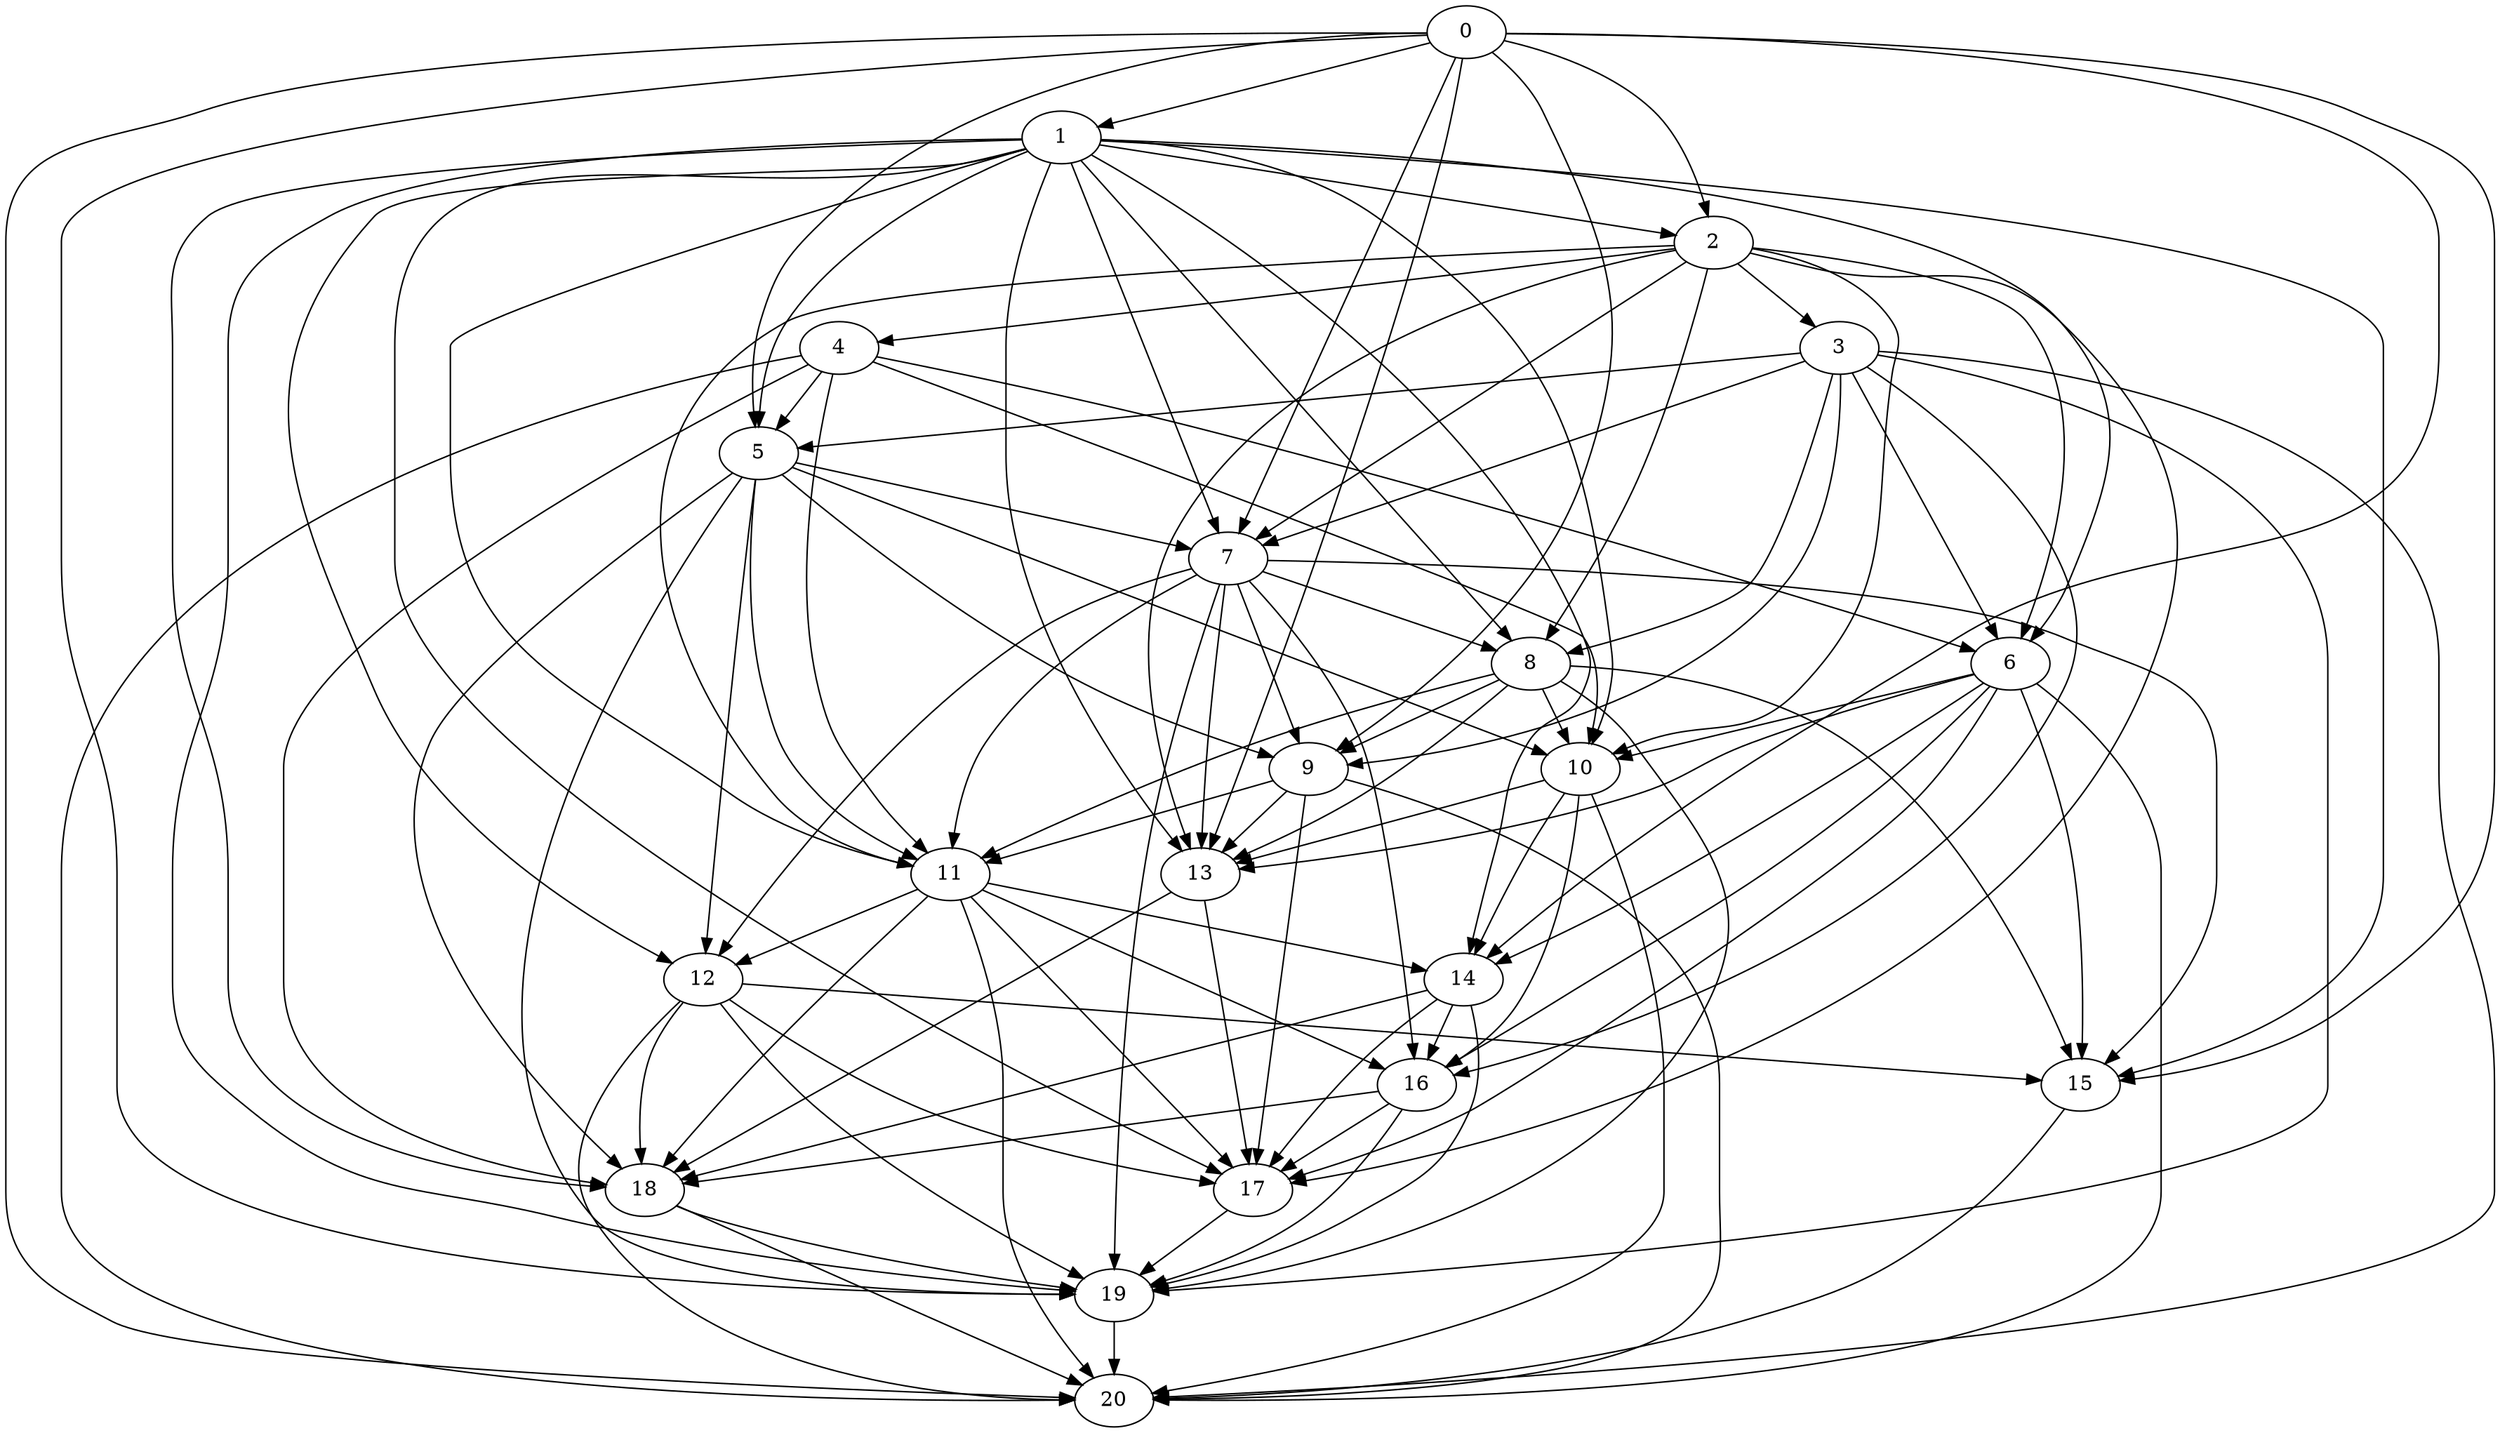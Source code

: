digraph "Random_Nodes_21_Density_5.14_CCR_1.00_WeightType_Random" {
	graph ["Duplicate states"=0,
		GraphType=Random,
		"Max states in OPEN"=0,
		Modes="120000ms; topo-ordered tasks, ; Pruning: task equivalence, fixed order ready list, ; F-value: ; Optimisation: best schedule length (\
SL) optimisation on equal, ",
		NumberOfTasks=21,
		"Pruned using list schedule length"=1,
		"States removed from OPEN"=0,
		TargetSystem="Homogeneous-2",
		"Time to schedule (ms)"=85,
		"Total idle time"=298,
		"Total schedule length"=536,
		"Total sequential time"=693,
		"Total states created"=2
	];
	0	["Finish time"=16,
		Processor=0,
		"Start time"=0,
		Weight=16];
	1	["Finish time"=54,
		Processor=0,
		"Start time"=16,
		Weight=38];
	0 -> 1	[Weight=9];
	2	["Finish time"=108,
		Processor=0,
		"Start time"=54,
		Weight=54];
	0 -> 2	[Weight=8];
	5	["Finish time"=194,
		Processor=0,
		"Start time"=162,
		Weight=32];
	0 -> 5	[Weight=2];
	7	["Finish time"=232,
		Processor=0,
		"Start time"=194,
		Weight=38];
	0 -> 7	[Weight=6];
	9	["Finish time"=302,
		Processor=0,
		"Start time"=275,
		Weight=27];
	0 -> 9	[Weight=10];
	14	["Finish time"=351,
		Processor=0,
		"Start time"=329,
		Weight=22];
	0 -> 14	[Weight=4];
	13	["Finish time"=336,
		Processor=1,
		"Start time"=309,
		Weight=27];
	0 -> 13	[Weight=4];
	15	["Finish time"=455,
		Processor=1,
		"Start time"=406,
		Weight=49];
	0 -> 15	[Weight=7];
	19	["Finish time"=487,
		Processor=0,
		"Start time"=438,
		Weight=49];
	0 -> 19	[Weight=2];
	20	["Finish time"=536,
		Processor=0,
		"Start time"=487,
		Weight=49];
	0 -> 20	[Weight=3];
	1 -> 2	[Weight=3];
	1 -> 5	[Weight=7];
	1 -> 7	[Weight=3];
	8	["Finish time"=275,
		Processor=0,
		"Start time"=232,
		Weight=43];
	1 -> 8	[Weight=3];
	6	["Finish time"=180,
		Processor=1,
		"Start time"=169,
		Weight=11];
	1 -> 6	[Weight=10];
	11	["Finish time"=329,
		Processor=0,
		"Start time"=302,
		Weight=27];
	1 -> 11	[Weight=8];
	10	["Finish time"=294,
		Processor=1,
		"Start time"=283,
		Weight=11];
	1 -> 10	[Weight=9];
	1 -> 14	[Weight=10];
	1 -> 13	[Weight=8];
	12	["Finish time"=352,
		Processor=1,
		"Start time"=336,
		Weight=16];
	1 -> 12	[Weight=5];
	18	["Finish time"=438,
		Processor=0,
		"Start time"=389,
		Weight=49];
	1 -> 18	[Weight=8];
	17	["Finish time"=406,
		Processor=1,
		"Start time"=395,
		Weight=11];
	1 -> 17	[Weight=6];
	1 -> 15	[Weight=9];
	1 -> 19	[Weight=5];
	4	["Finish time"=162,
		Processor=0,
		"Start time"=108,
		Weight=54];
	2 -> 4	[Weight=8];
	3	["Finish time"=143,
		Processor=1,
		"Start time"=111,
		Weight=32];
	2 -> 3	[Weight=3];
	2 -> 7	[Weight=3];
	2 -> 8	[Weight=10];
	2 -> 6	[Weight=8];
	2 -> 11	[Weight=8];
	2 -> 10	[Weight=3];
	2 -> 13	[Weight=8];
	2 -> 17	[Weight=3];
	4 -> 5	[Weight=6];
	4 -> 6	[Weight=7];
	4 -> 11	[Weight=7];
	4 -> 10	[Weight=10];
	4 -> 18	[Weight=8];
	4 -> 20	[Weight=2];
	3 -> 5	[Weight=7];
	3 -> 7	[Weight=9];
	3 -> 8	[Weight=5];
	3 -> 9	[Weight=9];
	3 -> 6	[Weight=3];
	16	["Finish time"=389,
		Processor=0,
		"Start time"=351,
		Weight=38];
	3 -> 16	[Weight=6];
	3 -> 19	[Weight=5];
	3 -> 20	[Weight=9];
	5 -> 7	[Weight=6];
	5 -> 9	[Weight=7];
	5 -> 11	[Weight=9];
	5 -> 10	[Weight=2];
	5 -> 12	[Weight=6];
	5 -> 18	[Weight=7];
	5 -> 19	[Weight=3];
	7 -> 8	[Weight=5];
	7 -> 9	[Weight=5];
	7 -> 11	[Weight=9];
	7 -> 16	[Weight=2];
	7 -> 13	[Weight=9];
	7 -> 12	[Weight=9];
	7 -> 15	[Weight=7];
	7 -> 19	[Weight=6];
	8 -> 9	[Weight=10];
	8 -> 11	[Weight=7];
	8 -> 10	[Weight=8];
	8 -> 13	[Weight=10];
	8 -> 15	[Weight=10];
	8 -> 19	[Weight=3];
	9 -> 11	[Weight=8];
	9 -> 13	[Weight=7];
	9 -> 17	[Weight=8];
	9 -> 20	[Weight=6];
	6 -> 10	[Weight=10];
	6 -> 14	[Weight=2];
	6 -> 16	[Weight=2];
	6 -> 13	[Weight=4];
	6 -> 17	[Weight=7];
	6 -> 15	[Weight=3];
	6 -> 20	[Weight=6];
	11 -> 14	[Weight=10];
	11 -> 16	[Weight=6];
	11 -> 12	[Weight=2];
	11 -> 18	[Weight=10];
	11 -> 17	[Weight=7];
	11 -> 20	[Weight=10];
	10 -> 14	[Weight=10];
	10 -> 16	[Weight=7];
	10 -> 13	[Weight=5];
	10 -> 20	[Weight=3];
	14 -> 16	[Weight=10];
	14 -> 18	[Weight=9];
	14 -> 17	[Weight=4];
	14 -> 19	[Weight=8];
	16 -> 18	[Weight=4];
	16 -> 17	[Weight=6];
	16 -> 19	[Weight=9];
	13 -> 18	[Weight=9];
	13 -> 17	[Weight=4];
	12 -> 18	[Weight=9];
	12 -> 17	[Weight=7];
	12 -> 15	[Weight=4];
	12 -> 19	[Weight=2];
	12 -> 20	[Weight=8];
	18 -> 19	[Weight=8];
	18 -> 20	[Weight=5];
	17 -> 19	[Weight=10];
	15 -> 20	[Weight=6];
	19 -> 20	[Weight=2];
}
